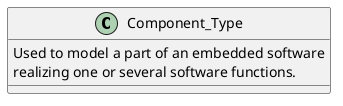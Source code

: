 @startuml

class Component_Type
{
  Used to model a part of an embedded software
  realizing one or several software functions.
}

@enduml